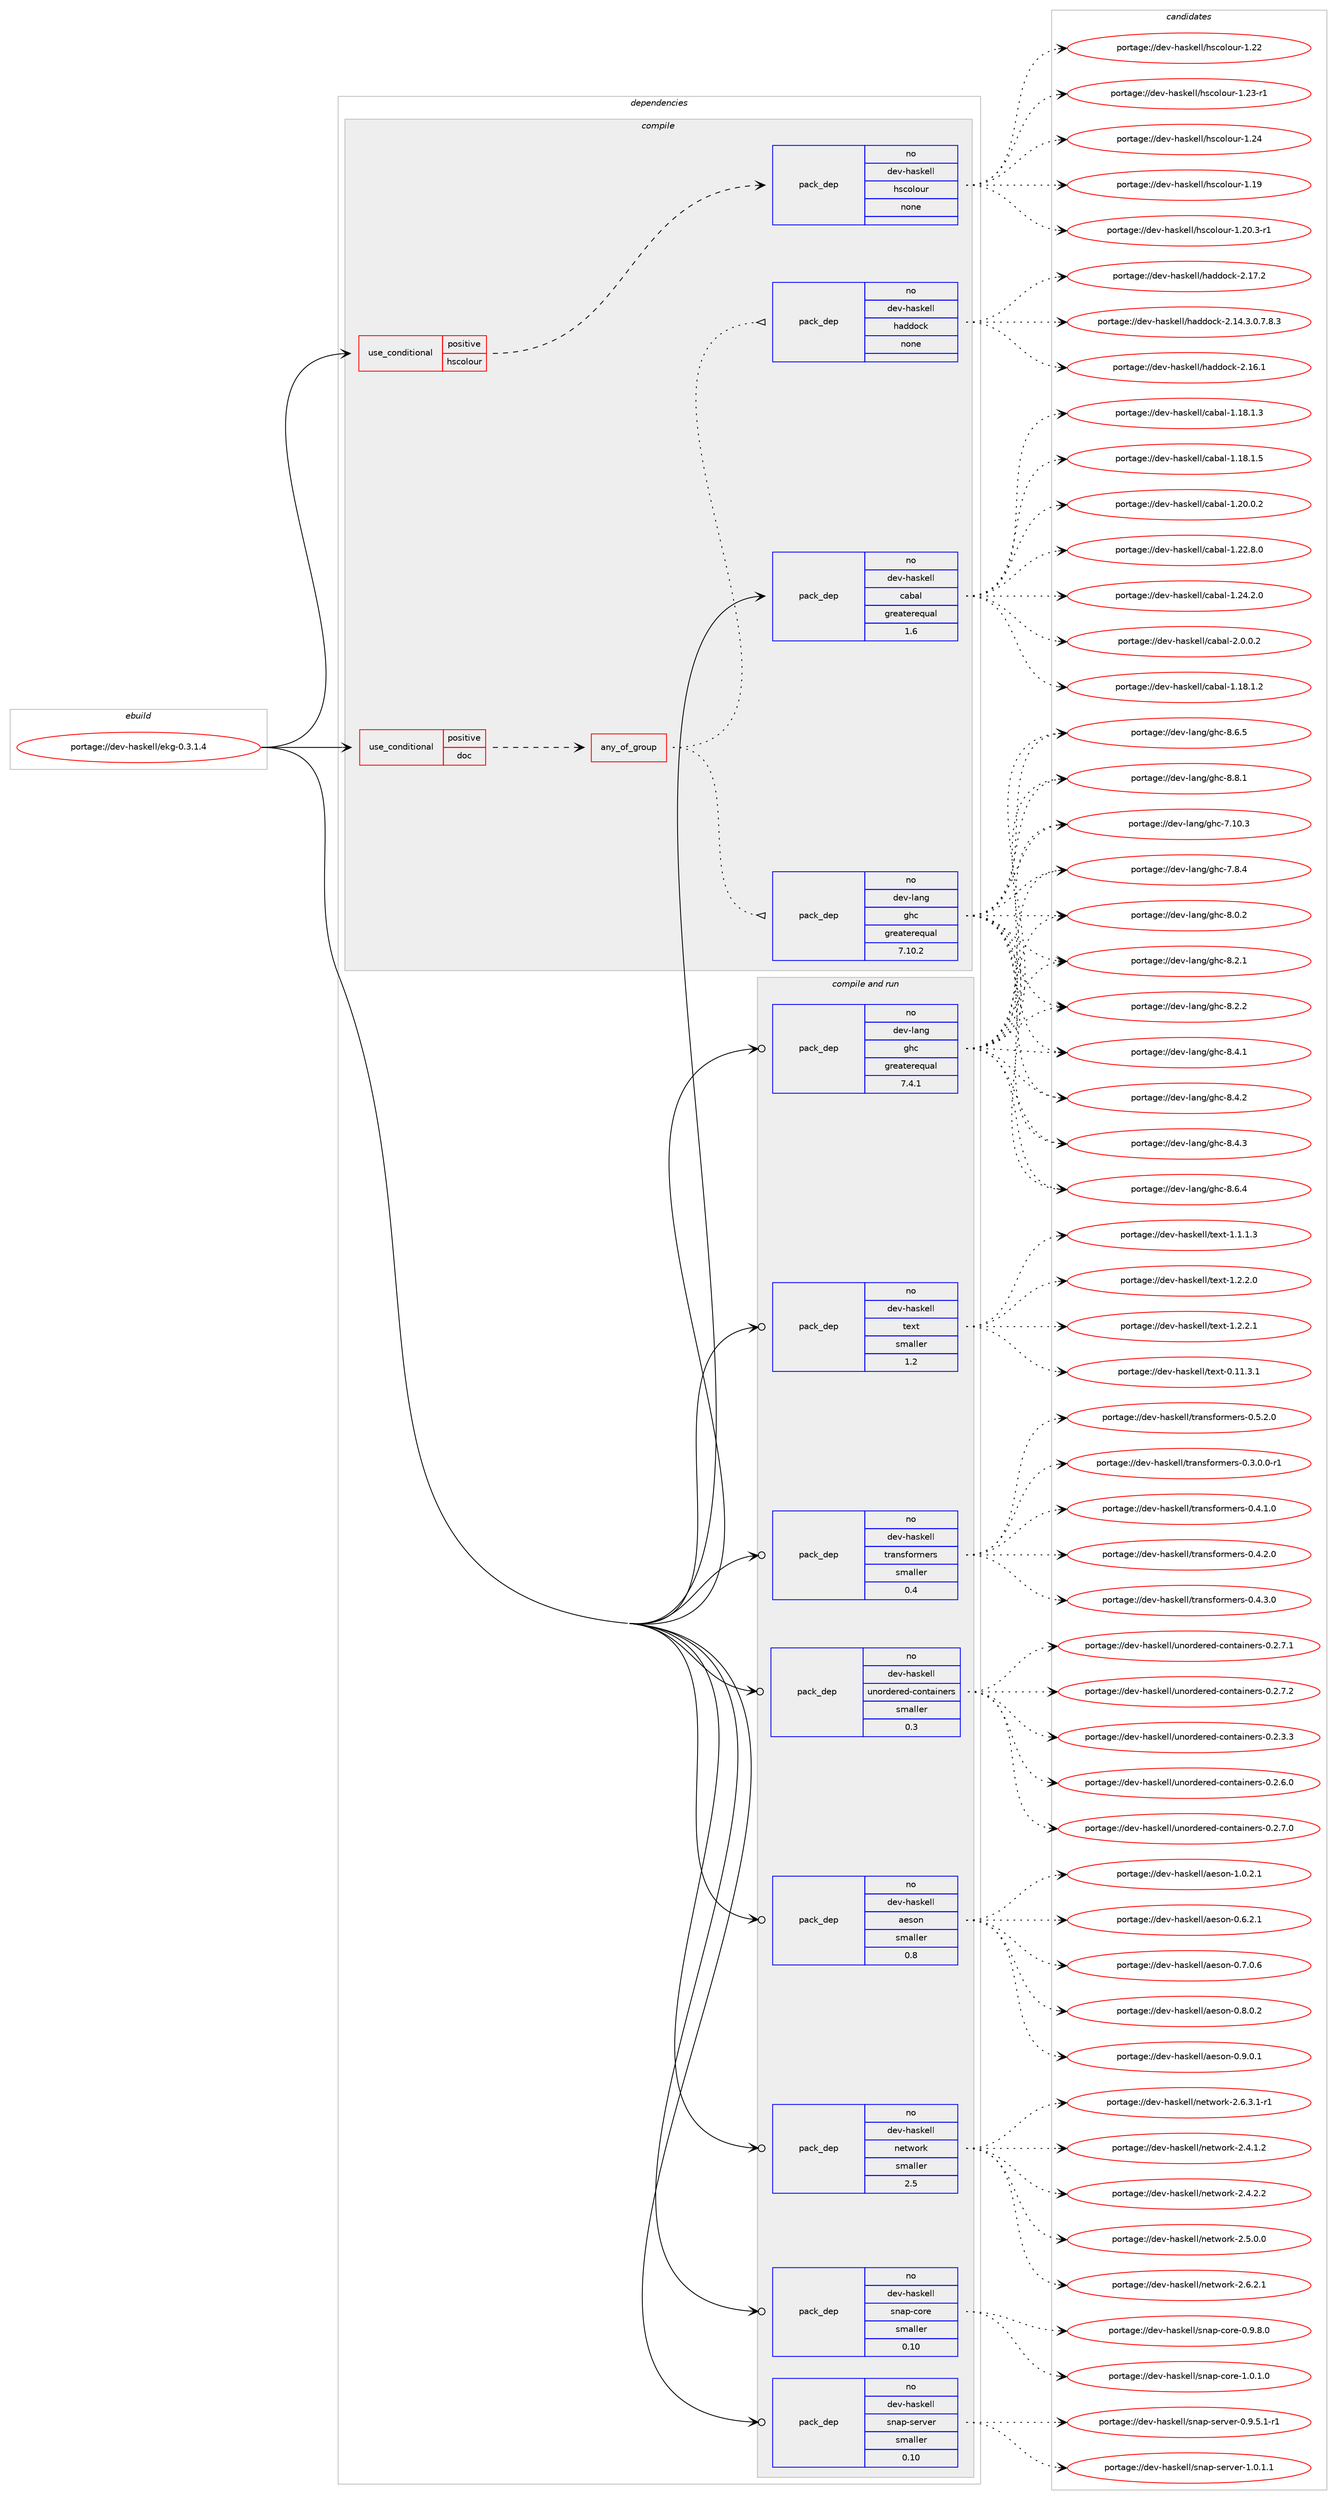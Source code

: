 digraph prolog {

# *************
# Graph options
# *************

newrank=true;
concentrate=true;
compound=true;
graph [rankdir=LR,fontname=Helvetica,fontsize=10,ranksep=1.5];#, ranksep=2.5, nodesep=0.2];
edge  [arrowhead=vee];
node  [fontname=Helvetica,fontsize=10];

# **********
# The ebuild
# **********

subgraph cluster_leftcol {
color=gray;
rank=same;
label=<<i>ebuild</i>>;
id [label="portage://dev-haskell/ekg-0.3.1.4", color=red, width=4, href="../dev-haskell/ekg-0.3.1.4.svg"];
}

# ****************
# The dependencies
# ****************

subgraph cluster_midcol {
color=gray;
label=<<i>dependencies</i>>;
subgraph cluster_compile {
fillcolor="#eeeeee";
style=filled;
label=<<i>compile</i>>;
subgraph cond15025 {
dependency67089 [label=<<TABLE BORDER="0" CELLBORDER="1" CELLSPACING="0" CELLPADDING="4"><TR><TD ROWSPAN="3" CELLPADDING="10">use_conditional</TD></TR><TR><TD>positive</TD></TR><TR><TD>doc</TD></TR></TABLE>>, shape=none, color=red];
subgraph any1626 {
dependency67090 [label=<<TABLE BORDER="0" CELLBORDER="1" CELLSPACING="0" CELLPADDING="4"><TR><TD CELLPADDING="10">any_of_group</TD></TR></TABLE>>, shape=none, color=red];subgraph pack50381 {
dependency67091 [label=<<TABLE BORDER="0" CELLBORDER="1" CELLSPACING="0" CELLPADDING="4" WIDTH="220"><TR><TD ROWSPAN="6" CELLPADDING="30">pack_dep</TD></TR><TR><TD WIDTH="110">no</TD></TR><TR><TD>dev-haskell</TD></TR><TR><TD>haddock</TD></TR><TR><TD>none</TD></TR><TR><TD></TD></TR></TABLE>>, shape=none, color=blue];
}
dependency67090:e -> dependency67091:w [weight=20,style="dotted",arrowhead="oinv"];
subgraph pack50382 {
dependency67092 [label=<<TABLE BORDER="0" CELLBORDER="1" CELLSPACING="0" CELLPADDING="4" WIDTH="220"><TR><TD ROWSPAN="6" CELLPADDING="30">pack_dep</TD></TR><TR><TD WIDTH="110">no</TD></TR><TR><TD>dev-lang</TD></TR><TR><TD>ghc</TD></TR><TR><TD>greaterequal</TD></TR><TR><TD>7.10.2</TD></TR></TABLE>>, shape=none, color=blue];
}
dependency67090:e -> dependency67092:w [weight=20,style="dotted",arrowhead="oinv"];
}
dependency67089:e -> dependency67090:w [weight=20,style="dashed",arrowhead="vee"];
}
id:e -> dependency67089:w [weight=20,style="solid",arrowhead="vee"];
subgraph cond15026 {
dependency67093 [label=<<TABLE BORDER="0" CELLBORDER="1" CELLSPACING="0" CELLPADDING="4"><TR><TD ROWSPAN="3" CELLPADDING="10">use_conditional</TD></TR><TR><TD>positive</TD></TR><TR><TD>hscolour</TD></TR></TABLE>>, shape=none, color=red];
subgraph pack50383 {
dependency67094 [label=<<TABLE BORDER="0" CELLBORDER="1" CELLSPACING="0" CELLPADDING="4" WIDTH="220"><TR><TD ROWSPAN="6" CELLPADDING="30">pack_dep</TD></TR><TR><TD WIDTH="110">no</TD></TR><TR><TD>dev-haskell</TD></TR><TR><TD>hscolour</TD></TR><TR><TD>none</TD></TR><TR><TD></TD></TR></TABLE>>, shape=none, color=blue];
}
dependency67093:e -> dependency67094:w [weight=20,style="dashed",arrowhead="vee"];
}
id:e -> dependency67093:w [weight=20,style="solid",arrowhead="vee"];
subgraph pack50384 {
dependency67095 [label=<<TABLE BORDER="0" CELLBORDER="1" CELLSPACING="0" CELLPADDING="4" WIDTH="220"><TR><TD ROWSPAN="6" CELLPADDING="30">pack_dep</TD></TR><TR><TD WIDTH="110">no</TD></TR><TR><TD>dev-haskell</TD></TR><TR><TD>cabal</TD></TR><TR><TD>greaterequal</TD></TR><TR><TD>1.6</TD></TR></TABLE>>, shape=none, color=blue];
}
id:e -> dependency67095:w [weight=20,style="solid",arrowhead="vee"];
}
subgraph cluster_compileandrun {
fillcolor="#eeeeee";
style=filled;
label=<<i>compile and run</i>>;
subgraph pack50385 {
dependency67096 [label=<<TABLE BORDER="0" CELLBORDER="1" CELLSPACING="0" CELLPADDING="4" WIDTH="220"><TR><TD ROWSPAN="6" CELLPADDING="30">pack_dep</TD></TR><TR><TD WIDTH="110">no</TD></TR><TR><TD>dev-haskell</TD></TR><TR><TD>aeson</TD></TR><TR><TD>smaller</TD></TR><TR><TD>0.8</TD></TR></TABLE>>, shape=none, color=blue];
}
id:e -> dependency67096:w [weight=20,style="solid",arrowhead="odotvee"];
subgraph pack50386 {
dependency67097 [label=<<TABLE BORDER="0" CELLBORDER="1" CELLSPACING="0" CELLPADDING="4" WIDTH="220"><TR><TD ROWSPAN="6" CELLPADDING="30">pack_dep</TD></TR><TR><TD WIDTH="110">no</TD></TR><TR><TD>dev-haskell</TD></TR><TR><TD>network</TD></TR><TR><TD>smaller</TD></TR><TR><TD>2.5</TD></TR></TABLE>>, shape=none, color=blue];
}
id:e -> dependency67097:w [weight=20,style="solid",arrowhead="odotvee"];
subgraph pack50387 {
dependency67098 [label=<<TABLE BORDER="0" CELLBORDER="1" CELLSPACING="0" CELLPADDING="4" WIDTH="220"><TR><TD ROWSPAN="6" CELLPADDING="30">pack_dep</TD></TR><TR><TD WIDTH="110">no</TD></TR><TR><TD>dev-haskell</TD></TR><TR><TD>snap-core</TD></TR><TR><TD>smaller</TD></TR><TR><TD>0.10</TD></TR></TABLE>>, shape=none, color=blue];
}
id:e -> dependency67098:w [weight=20,style="solid",arrowhead="odotvee"];
subgraph pack50388 {
dependency67099 [label=<<TABLE BORDER="0" CELLBORDER="1" CELLSPACING="0" CELLPADDING="4" WIDTH="220"><TR><TD ROWSPAN="6" CELLPADDING="30">pack_dep</TD></TR><TR><TD WIDTH="110">no</TD></TR><TR><TD>dev-haskell</TD></TR><TR><TD>snap-server</TD></TR><TR><TD>smaller</TD></TR><TR><TD>0.10</TD></TR></TABLE>>, shape=none, color=blue];
}
id:e -> dependency67099:w [weight=20,style="solid",arrowhead="odotvee"];
subgraph pack50389 {
dependency67100 [label=<<TABLE BORDER="0" CELLBORDER="1" CELLSPACING="0" CELLPADDING="4" WIDTH="220"><TR><TD ROWSPAN="6" CELLPADDING="30">pack_dep</TD></TR><TR><TD WIDTH="110">no</TD></TR><TR><TD>dev-haskell</TD></TR><TR><TD>text</TD></TR><TR><TD>smaller</TD></TR><TR><TD>1.2</TD></TR></TABLE>>, shape=none, color=blue];
}
id:e -> dependency67100:w [weight=20,style="solid",arrowhead="odotvee"];
subgraph pack50390 {
dependency67101 [label=<<TABLE BORDER="0" CELLBORDER="1" CELLSPACING="0" CELLPADDING="4" WIDTH="220"><TR><TD ROWSPAN="6" CELLPADDING="30">pack_dep</TD></TR><TR><TD WIDTH="110">no</TD></TR><TR><TD>dev-haskell</TD></TR><TR><TD>transformers</TD></TR><TR><TD>smaller</TD></TR><TR><TD>0.4</TD></TR></TABLE>>, shape=none, color=blue];
}
id:e -> dependency67101:w [weight=20,style="solid",arrowhead="odotvee"];
subgraph pack50391 {
dependency67102 [label=<<TABLE BORDER="0" CELLBORDER="1" CELLSPACING="0" CELLPADDING="4" WIDTH="220"><TR><TD ROWSPAN="6" CELLPADDING="30">pack_dep</TD></TR><TR><TD WIDTH="110">no</TD></TR><TR><TD>dev-haskell</TD></TR><TR><TD>unordered-containers</TD></TR><TR><TD>smaller</TD></TR><TR><TD>0.3</TD></TR></TABLE>>, shape=none, color=blue];
}
id:e -> dependency67102:w [weight=20,style="solid",arrowhead="odotvee"];
subgraph pack50392 {
dependency67103 [label=<<TABLE BORDER="0" CELLBORDER="1" CELLSPACING="0" CELLPADDING="4" WIDTH="220"><TR><TD ROWSPAN="6" CELLPADDING="30">pack_dep</TD></TR><TR><TD WIDTH="110">no</TD></TR><TR><TD>dev-lang</TD></TR><TR><TD>ghc</TD></TR><TR><TD>greaterequal</TD></TR><TR><TD>7.4.1</TD></TR></TABLE>>, shape=none, color=blue];
}
id:e -> dependency67103:w [weight=20,style="solid",arrowhead="odotvee"];
}
subgraph cluster_run {
fillcolor="#eeeeee";
style=filled;
label=<<i>run</i>>;
}
}

# **************
# The candidates
# **************

subgraph cluster_choices {
rank=same;
color=gray;
label=<<i>candidates</i>>;

subgraph choice50381 {
color=black;
nodesep=1;
choiceportage1001011184510497115107101108108471049710010011199107455046495246514648465546564651 [label="portage://dev-haskell/haddock-2.14.3.0.7.8.3", color=red, width=4,href="../dev-haskell/haddock-2.14.3.0.7.8.3.svg"];
choiceportage100101118451049711510710110810847104971001001119910745504649544649 [label="portage://dev-haskell/haddock-2.16.1", color=red, width=4,href="../dev-haskell/haddock-2.16.1.svg"];
choiceportage100101118451049711510710110810847104971001001119910745504649554650 [label="portage://dev-haskell/haddock-2.17.2", color=red, width=4,href="../dev-haskell/haddock-2.17.2.svg"];
dependency67091:e -> choiceportage1001011184510497115107101108108471049710010011199107455046495246514648465546564651:w [style=dotted,weight="100"];
dependency67091:e -> choiceportage100101118451049711510710110810847104971001001119910745504649544649:w [style=dotted,weight="100"];
dependency67091:e -> choiceportage100101118451049711510710110810847104971001001119910745504649554650:w [style=dotted,weight="100"];
}
subgraph choice50382 {
color=black;
nodesep=1;
choiceportage1001011184510897110103471031049945554649484651 [label="portage://dev-lang/ghc-7.10.3", color=red, width=4,href="../dev-lang/ghc-7.10.3.svg"];
choiceportage10010111845108971101034710310499455546564652 [label="portage://dev-lang/ghc-7.8.4", color=red, width=4,href="../dev-lang/ghc-7.8.4.svg"];
choiceportage10010111845108971101034710310499455646484650 [label="portage://dev-lang/ghc-8.0.2", color=red, width=4,href="../dev-lang/ghc-8.0.2.svg"];
choiceportage10010111845108971101034710310499455646504649 [label="portage://dev-lang/ghc-8.2.1", color=red, width=4,href="../dev-lang/ghc-8.2.1.svg"];
choiceportage10010111845108971101034710310499455646504650 [label="portage://dev-lang/ghc-8.2.2", color=red, width=4,href="../dev-lang/ghc-8.2.2.svg"];
choiceportage10010111845108971101034710310499455646524649 [label="portage://dev-lang/ghc-8.4.1", color=red, width=4,href="../dev-lang/ghc-8.4.1.svg"];
choiceportage10010111845108971101034710310499455646524650 [label="portage://dev-lang/ghc-8.4.2", color=red, width=4,href="../dev-lang/ghc-8.4.2.svg"];
choiceportage10010111845108971101034710310499455646524651 [label="portage://dev-lang/ghc-8.4.3", color=red, width=4,href="../dev-lang/ghc-8.4.3.svg"];
choiceportage10010111845108971101034710310499455646544652 [label="portage://dev-lang/ghc-8.6.4", color=red, width=4,href="../dev-lang/ghc-8.6.4.svg"];
choiceportage10010111845108971101034710310499455646544653 [label="portage://dev-lang/ghc-8.6.5", color=red, width=4,href="../dev-lang/ghc-8.6.5.svg"];
choiceportage10010111845108971101034710310499455646564649 [label="portage://dev-lang/ghc-8.8.1", color=red, width=4,href="../dev-lang/ghc-8.8.1.svg"];
dependency67092:e -> choiceportage1001011184510897110103471031049945554649484651:w [style=dotted,weight="100"];
dependency67092:e -> choiceportage10010111845108971101034710310499455546564652:w [style=dotted,weight="100"];
dependency67092:e -> choiceportage10010111845108971101034710310499455646484650:w [style=dotted,weight="100"];
dependency67092:e -> choiceportage10010111845108971101034710310499455646504649:w [style=dotted,weight="100"];
dependency67092:e -> choiceportage10010111845108971101034710310499455646504650:w [style=dotted,weight="100"];
dependency67092:e -> choiceportage10010111845108971101034710310499455646524649:w [style=dotted,weight="100"];
dependency67092:e -> choiceportage10010111845108971101034710310499455646524650:w [style=dotted,weight="100"];
dependency67092:e -> choiceportage10010111845108971101034710310499455646524651:w [style=dotted,weight="100"];
dependency67092:e -> choiceportage10010111845108971101034710310499455646544652:w [style=dotted,weight="100"];
dependency67092:e -> choiceportage10010111845108971101034710310499455646544653:w [style=dotted,weight="100"];
dependency67092:e -> choiceportage10010111845108971101034710310499455646564649:w [style=dotted,weight="100"];
}
subgraph choice50383 {
color=black;
nodesep=1;
choiceportage100101118451049711510710110810847104115991111081111171144549464957 [label="portage://dev-haskell/hscolour-1.19", color=red, width=4,href="../dev-haskell/hscolour-1.19.svg"];
choiceportage10010111845104971151071011081084710411599111108111117114454946504846514511449 [label="portage://dev-haskell/hscolour-1.20.3-r1", color=red, width=4,href="../dev-haskell/hscolour-1.20.3-r1.svg"];
choiceportage100101118451049711510710110810847104115991111081111171144549465050 [label="portage://dev-haskell/hscolour-1.22", color=red, width=4,href="../dev-haskell/hscolour-1.22.svg"];
choiceportage1001011184510497115107101108108471041159911110811111711445494650514511449 [label="portage://dev-haskell/hscolour-1.23-r1", color=red, width=4,href="../dev-haskell/hscolour-1.23-r1.svg"];
choiceportage100101118451049711510710110810847104115991111081111171144549465052 [label="portage://dev-haskell/hscolour-1.24", color=red, width=4,href="../dev-haskell/hscolour-1.24.svg"];
dependency67094:e -> choiceportage100101118451049711510710110810847104115991111081111171144549464957:w [style=dotted,weight="100"];
dependency67094:e -> choiceportage10010111845104971151071011081084710411599111108111117114454946504846514511449:w [style=dotted,weight="100"];
dependency67094:e -> choiceportage100101118451049711510710110810847104115991111081111171144549465050:w [style=dotted,weight="100"];
dependency67094:e -> choiceportage1001011184510497115107101108108471041159911110811111711445494650514511449:w [style=dotted,weight="100"];
dependency67094:e -> choiceportage100101118451049711510710110810847104115991111081111171144549465052:w [style=dotted,weight="100"];
}
subgraph choice50384 {
color=black;
nodesep=1;
choiceportage10010111845104971151071011081084799979897108454946495646494650 [label="portage://dev-haskell/cabal-1.18.1.2", color=red, width=4,href="../dev-haskell/cabal-1.18.1.2.svg"];
choiceportage10010111845104971151071011081084799979897108454946495646494651 [label="portage://dev-haskell/cabal-1.18.1.3", color=red, width=4,href="../dev-haskell/cabal-1.18.1.3.svg"];
choiceportage10010111845104971151071011081084799979897108454946495646494653 [label="portage://dev-haskell/cabal-1.18.1.5", color=red, width=4,href="../dev-haskell/cabal-1.18.1.5.svg"];
choiceportage10010111845104971151071011081084799979897108454946504846484650 [label="portage://dev-haskell/cabal-1.20.0.2", color=red, width=4,href="../dev-haskell/cabal-1.20.0.2.svg"];
choiceportage10010111845104971151071011081084799979897108454946505046564648 [label="portage://dev-haskell/cabal-1.22.8.0", color=red, width=4,href="../dev-haskell/cabal-1.22.8.0.svg"];
choiceportage10010111845104971151071011081084799979897108454946505246504648 [label="portage://dev-haskell/cabal-1.24.2.0", color=red, width=4,href="../dev-haskell/cabal-1.24.2.0.svg"];
choiceportage100101118451049711510710110810847999798971084550464846484650 [label="portage://dev-haskell/cabal-2.0.0.2", color=red, width=4,href="../dev-haskell/cabal-2.0.0.2.svg"];
dependency67095:e -> choiceportage10010111845104971151071011081084799979897108454946495646494650:w [style=dotted,weight="100"];
dependency67095:e -> choiceportage10010111845104971151071011081084799979897108454946495646494651:w [style=dotted,weight="100"];
dependency67095:e -> choiceportage10010111845104971151071011081084799979897108454946495646494653:w [style=dotted,weight="100"];
dependency67095:e -> choiceportage10010111845104971151071011081084799979897108454946504846484650:w [style=dotted,weight="100"];
dependency67095:e -> choiceportage10010111845104971151071011081084799979897108454946505046564648:w [style=dotted,weight="100"];
dependency67095:e -> choiceportage10010111845104971151071011081084799979897108454946505246504648:w [style=dotted,weight="100"];
dependency67095:e -> choiceportage100101118451049711510710110810847999798971084550464846484650:w [style=dotted,weight="100"];
}
subgraph choice50385 {
color=black;
nodesep=1;
choiceportage100101118451049711510710110810847971011151111104548465446504649 [label="portage://dev-haskell/aeson-0.6.2.1", color=red, width=4,href="../dev-haskell/aeson-0.6.2.1.svg"];
choiceportage100101118451049711510710110810847971011151111104548465546484654 [label="portage://dev-haskell/aeson-0.7.0.6", color=red, width=4,href="../dev-haskell/aeson-0.7.0.6.svg"];
choiceportage100101118451049711510710110810847971011151111104548465646484650 [label="portage://dev-haskell/aeson-0.8.0.2", color=red, width=4,href="../dev-haskell/aeson-0.8.0.2.svg"];
choiceportage100101118451049711510710110810847971011151111104548465746484649 [label="portage://dev-haskell/aeson-0.9.0.1", color=red, width=4,href="../dev-haskell/aeson-0.9.0.1.svg"];
choiceportage100101118451049711510710110810847971011151111104549464846504649 [label="portage://dev-haskell/aeson-1.0.2.1", color=red, width=4,href="../dev-haskell/aeson-1.0.2.1.svg"];
dependency67096:e -> choiceportage100101118451049711510710110810847971011151111104548465446504649:w [style=dotted,weight="100"];
dependency67096:e -> choiceportage100101118451049711510710110810847971011151111104548465546484654:w [style=dotted,weight="100"];
dependency67096:e -> choiceportage100101118451049711510710110810847971011151111104548465646484650:w [style=dotted,weight="100"];
dependency67096:e -> choiceportage100101118451049711510710110810847971011151111104548465746484649:w [style=dotted,weight="100"];
dependency67096:e -> choiceportage100101118451049711510710110810847971011151111104549464846504649:w [style=dotted,weight="100"];
}
subgraph choice50386 {
color=black;
nodesep=1;
choiceportage1001011184510497115107101108108471101011161191111141074550465246494650 [label="portage://dev-haskell/network-2.4.1.2", color=red, width=4,href="../dev-haskell/network-2.4.1.2.svg"];
choiceportage1001011184510497115107101108108471101011161191111141074550465246504650 [label="portage://dev-haskell/network-2.4.2.2", color=red, width=4,href="../dev-haskell/network-2.4.2.2.svg"];
choiceportage1001011184510497115107101108108471101011161191111141074550465346484648 [label="portage://dev-haskell/network-2.5.0.0", color=red, width=4,href="../dev-haskell/network-2.5.0.0.svg"];
choiceportage1001011184510497115107101108108471101011161191111141074550465446504649 [label="portage://dev-haskell/network-2.6.2.1", color=red, width=4,href="../dev-haskell/network-2.6.2.1.svg"];
choiceportage10010111845104971151071011081084711010111611911111410745504654465146494511449 [label="portage://dev-haskell/network-2.6.3.1-r1", color=red, width=4,href="../dev-haskell/network-2.6.3.1-r1.svg"];
dependency67097:e -> choiceportage1001011184510497115107101108108471101011161191111141074550465246494650:w [style=dotted,weight="100"];
dependency67097:e -> choiceportage1001011184510497115107101108108471101011161191111141074550465246504650:w [style=dotted,weight="100"];
dependency67097:e -> choiceportage1001011184510497115107101108108471101011161191111141074550465346484648:w [style=dotted,weight="100"];
dependency67097:e -> choiceportage1001011184510497115107101108108471101011161191111141074550465446504649:w [style=dotted,weight="100"];
dependency67097:e -> choiceportage10010111845104971151071011081084711010111611911111410745504654465146494511449:w [style=dotted,weight="100"];
}
subgraph choice50387 {
color=black;
nodesep=1;
choiceportage1001011184510497115107101108108471151109711245991111141014548465746564648 [label="portage://dev-haskell/snap-core-0.9.8.0", color=red, width=4,href="../dev-haskell/snap-core-0.9.8.0.svg"];
choiceportage1001011184510497115107101108108471151109711245991111141014549464846494648 [label="portage://dev-haskell/snap-core-1.0.1.0", color=red, width=4,href="../dev-haskell/snap-core-1.0.1.0.svg"];
dependency67098:e -> choiceportage1001011184510497115107101108108471151109711245991111141014548465746564648:w [style=dotted,weight="100"];
dependency67098:e -> choiceportage1001011184510497115107101108108471151109711245991111141014549464846494648:w [style=dotted,weight="100"];
}
subgraph choice50388 {
color=black;
nodesep=1;
choiceportage100101118451049711510710110810847115110971124511510111411810111445484657465346494511449 [label="portage://dev-haskell/snap-server-0.9.5.1-r1", color=red, width=4,href="../dev-haskell/snap-server-0.9.5.1-r1.svg"];
choiceportage10010111845104971151071011081084711511097112451151011141181011144549464846494649 [label="portage://dev-haskell/snap-server-1.0.1.1", color=red, width=4,href="../dev-haskell/snap-server-1.0.1.1.svg"];
dependency67099:e -> choiceportage100101118451049711510710110810847115110971124511510111411810111445484657465346494511449:w [style=dotted,weight="100"];
dependency67099:e -> choiceportage10010111845104971151071011081084711511097112451151011141181011144549464846494649:w [style=dotted,weight="100"];
}
subgraph choice50389 {
color=black;
nodesep=1;
choiceportage100101118451049711510710110810847116101120116454846494946514649 [label="portage://dev-haskell/text-0.11.3.1", color=red, width=4,href="../dev-haskell/text-0.11.3.1.svg"];
choiceportage1001011184510497115107101108108471161011201164549464946494651 [label="portage://dev-haskell/text-1.1.1.3", color=red, width=4,href="../dev-haskell/text-1.1.1.3.svg"];
choiceportage1001011184510497115107101108108471161011201164549465046504648 [label="portage://dev-haskell/text-1.2.2.0", color=red, width=4,href="../dev-haskell/text-1.2.2.0.svg"];
choiceportage1001011184510497115107101108108471161011201164549465046504649 [label="portage://dev-haskell/text-1.2.2.1", color=red, width=4,href="../dev-haskell/text-1.2.2.1.svg"];
dependency67100:e -> choiceportage100101118451049711510710110810847116101120116454846494946514649:w [style=dotted,weight="100"];
dependency67100:e -> choiceportage1001011184510497115107101108108471161011201164549464946494651:w [style=dotted,weight="100"];
dependency67100:e -> choiceportage1001011184510497115107101108108471161011201164549465046504648:w [style=dotted,weight="100"];
dependency67100:e -> choiceportage1001011184510497115107101108108471161011201164549465046504649:w [style=dotted,weight="100"];
}
subgraph choice50390 {
color=black;
nodesep=1;
choiceportage1001011184510497115107101108108471161149711011510211111410910111411545484651464846484511449 [label="portage://dev-haskell/transformers-0.3.0.0-r1", color=red, width=4,href="../dev-haskell/transformers-0.3.0.0-r1.svg"];
choiceportage100101118451049711510710110810847116114971101151021111141091011141154548465246494648 [label="portage://dev-haskell/transformers-0.4.1.0", color=red, width=4,href="../dev-haskell/transformers-0.4.1.0.svg"];
choiceportage100101118451049711510710110810847116114971101151021111141091011141154548465246504648 [label="portage://dev-haskell/transformers-0.4.2.0", color=red, width=4,href="../dev-haskell/transformers-0.4.2.0.svg"];
choiceportage100101118451049711510710110810847116114971101151021111141091011141154548465246514648 [label="portage://dev-haskell/transformers-0.4.3.0", color=red, width=4,href="../dev-haskell/transformers-0.4.3.0.svg"];
choiceportage100101118451049711510710110810847116114971101151021111141091011141154548465346504648 [label="portage://dev-haskell/transformers-0.5.2.0", color=red, width=4,href="../dev-haskell/transformers-0.5.2.0.svg"];
dependency67101:e -> choiceportage1001011184510497115107101108108471161149711011510211111410910111411545484651464846484511449:w [style=dotted,weight="100"];
dependency67101:e -> choiceportage100101118451049711510710110810847116114971101151021111141091011141154548465246494648:w [style=dotted,weight="100"];
dependency67101:e -> choiceportage100101118451049711510710110810847116114971101151021111141091011141154548465246504648:w [style=dotted,weight="100"];
dependency67101:e -> choiceportage100101118451049711510710110810847116114971101151021111141091011141154548465246514648:w [style=dotted,weight="100"];
dependency67101:e -> choiceportage100101118451049711510710110810847116114971101151021111141091011141154548465346504648:w [style=dotted,weight="100"];
}
subgraph choice50391 {
color=black;
nodesep=1;
choiceportage1001011184510497115107101108108471171101111141001011141011004599111110116971051101011141154548465046514651 [label="portage://dev-haskell/unordered-containers-0.2.3.3", color=red, width=4,href="../dev-haskell/unordered-containers-0.2.3.3.svg"];
choiceportage1001011184510497115107101108108471171101111141001011141011004599111110116971051101011141154548465046544648 [label="portage://dev-haskell/unordered-containers-0.2.6.0", color=red, width=4,href="../dev-haskell/unordered-containers-0.2.6.0.svg"];
choiceportage1001011184510497115107101108108471171101111141001011141011004599111110116971051101011141154548465046554648 [label="portage://dev-haskell/unordered-containers-0.2.7.0", color=red, width=4,href="../dev-haskell/unordered-containers-0.2.7.0.svg"];
choiceportage1001011184510497115107101108108471171101111141001011141011004599111110116971051101011141154548465046554649 [label="portage://dev-haskell/unordered-containers-0.2.7.1", color=red, width=4,href="../dev-haskell/unordered-containers-0.2.7.1.svg"];
choiceportage1001011184510497115107101108108471171101111141001011141011004599111110116971051101011141154548465046554650 [label="portage://dev-haskell/unordered-containers-0.2.7.2", color=red, width=4,href="../dev-haskell/unordered-containers-0.2.7.2.svg"];
dependency67102:e -> choiceportage1001011184510497115107101108108471171101111141001011141011004599111110116971051101011141154548465046514651:w [style=dotted,weight="100"];
dependency67102:e -> choiceportage1001011184510497115107101108108471171101111141001011141011004599111110116971051101011141154548465046544648:w [style=dotted,weight="100"];
dependency67102:e -> choiceportage1001011184510497115107101108108471171101111141001011141011004599111110116971051101011141154548465046554648:w [style=dotted,weight="100"];
dependency67102:e -> choiceportage1001011184510497115107101108108471171101111141001011141011004599111110116971051101011141154548465046554649:w [style=dotted,weight="100"];
dependency67102:e -> choiceportage1001011184510497115107101108108471171101111141001011141011004599111110116971051101011141154548465046554650:w [style=dotted,weight="100"];
}
subgraph choice50392 {
color=black;
nodesep=1;
choiceportage1001011184510897110103471031049945554649484651 [label="portage://dev-lang/ghc-7.10.3", color=red, width=4,href="../dev-lang/ghc-7.10.3.svg"];
choiceportage10010111845108971101034710310499455546564652 [label="portage://dev-lang/ghc-7.8.4", color=red, width=4,href="../dev-lang/ghc-7.8.4.svg"];
choiceportage10010111845108971101034710310499455646484650 [label="portage://dev-lang/ghc-8.0.2", color=red, width=4,href="../dev-lang/ghc-8.0.2.svg"];
choiceportage10010111845108971101034710310499455646504649 [label="portage://dev-lang/ghc-8.2.1", color=red, width=4,href="../dev-lang/ghc-8.2.1.svg"];
choiceportage10010111845108971101034710310499455646504650 [label="portage://dev-lang/ghc-8.2.2", color=red, width=4,href="../dev-lang/ghc-8.2.2.svg"];
choiceportage10010111845108971101034710310499455646524649 [label="portage://dev-lang/ghc-8.4.1", color=red, width=4,href="../dev-lang/ghc-8.4.1.svg"];
choiceportage10010111845108971101034710310499455646524650 [label="portage://dev-lang/ghc-8.4.2", color=red, width=4,href="../dev-lang/ghc-8.4.2.svg"];
choiceportage10010111845108971101034710310499455646524651 [label="portage://dev-lang/ghc-8.4.3", color=red, width=4,href="../dev-lang/ghc-8.4.3.svg"];
choiceportage10010111845108971101034710310499455646544652 [label="portage://dev-lang/ghc-8.6.4", color=red, width=4,href="../dev-lang/ghc-8.6.4.svg"];
choiceportage10010111845108971101034710310499455646544653 [label="portage://dev-lang/ghc-8.6.5", color=red, width=4,href="../dev-lang/ghc-8.6.5.svg"];
choiceportage10010111845108971101034710310499455646564649 [label="portage://dev-lang/ghc-8.8.1", color=red, width=4,href="../dev-lang/ghc-8.8.1.svg"];
dependency67103:e -> choiceportage1001011184510897110103471031049945554649484651:w [style=dotted,weight="100"];
dependency67103:e -> choiceportage10010111845108971101034710310499455546564652:w [style=dotted,weight="100"];
dependency67103:e -> choiceportage10010111845108971101034710310499455646484650:w [style=dotted,weight="100"];
dependency67103:e -> choiceportage10010111845108971101034710310499455646504649:w [style=dotted,weight="100"];
dependency67103:e -> choiceportage10010111845108971101034710310499455646504650:w [style=dotted,weight="100"];
dependency67103:e -> choiceportage10010111845108971101034710310499455646524649:w [style=dotted,weight="100"];
dependency67103:e -> choiceportage10010111845108971101034710310499455646524650:w [style=dotted,weight="100"];
dependency67103:e -> choiceportage10010111845108971101034710310499455646524651:w [style=dotted,weight="100"];
dependency67103:e -> choiceportage10010111845108971101034710310499455646544652:w [style=dotted,weight="100"];
dependency67103:e -> choiceportage10010111845108971101034710310499455646544653:w [style=dotted,weight="100"];
dependency67103:e -> choiceportage10010111845108971101034710310499455646564649:w [style=dotted,weight="100"];
}
}

}
